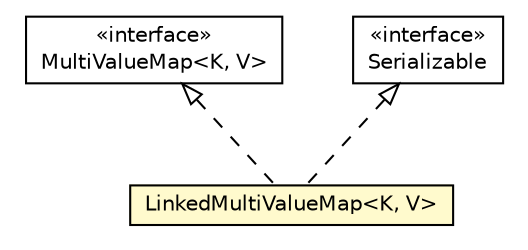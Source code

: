 #!/usr/local/bin/dot
#
# Class diagram 
# Generated by UMLGraph version R5_6-24-gf6e263 (http://www.umlgraph.org/)
#

digraph G {
	edge [fontname="Helvetica",fontsize=10,labelfontname="Helvetica",labelfontsize=10];
	node [fontname="Helvetica",fontsize=10,shape=plaintext];
	nodesep=0.25;
	ranksep=0.5;
	// io.werval.util.LinkedMultiValueMap<K, V>
	c22801 [label=<<table title="io.werval.util.LinkedMultiValueMap" border="0" cellborder="1" cellspacing="0" cellpadding="2" port="p" bgcolor="lemonChiffon" href="./LinkedMultiValueMap.html">
		<tr><td><table border="0" cellspacing="0" cellpadding="1">
<tr><td align="center" balign="center"> LinkedMultiValueMap&lt;K, V&gt; </td></tr>
		</table></td></tr>
		</table>>, URL="./LinkedMultiValueMap.html", fontname="Helvetica", fontcolor="black", fontsize=10.0];
	// io.werval.util.MultiValueMap<K, V>
	c22805 [label=<<table title="io.werval.util.MultiValueMap" border="0" cellborder="1" cellspacing="0" cellpadding="2" port="p" href="./MultiValueMap.html">
		<tr><td><table border="0" cellspacing="0" cellpadding="1">
<tr><td align="center" balign="center"> &#171;interface&#187; </td></tr>
<tr><td align="center" balign="center"> MultiValueMap&lt;K, V&gt; </td></tr>
		</table></td></tr>
		</table>>, URL="./MultiValueMap.html", fontname="Helvetica", fontcolor="black", fontsize=10.0];
	//io.werval.util.LinkedMultiValueMap<K, V> implements io.werval.util.MultiValueMap<K, V>
	c22805:p -> c22801:p [dir=back,arrowtail=empty,style=dashed];
	//io.werval.util.LinkedMultiValueMap<K, V> implements java.io.Serializable
	c22853:p -> c22801:p [dir=back,arrowtail=empty,style=dashed];
	// java.io.Serializable
	c22853 [label=<<table title="java.io.Serializable" border="0" cellborder="1" cellspacing="0" cellpadding="2" port="p" href="http://docs.oracle.com/javase/8/docs/api/java/io/Serializable.html">
		<tr><td><table border="0" cellspacing="0" cellpadding="1">
<tr><td align="center" balign="center"> &#171;interface&#187; </td></tr>
<tr><td align="center" balign="center"> Serializable </td></tr>
		</table></td></tr>
		</table>>, URL="http://docs.oracle.com/javase/8/docs/api/java/io/Serializable.html", fontname="Helvetica", fontcolor="black", fontsize=10.0];
}


